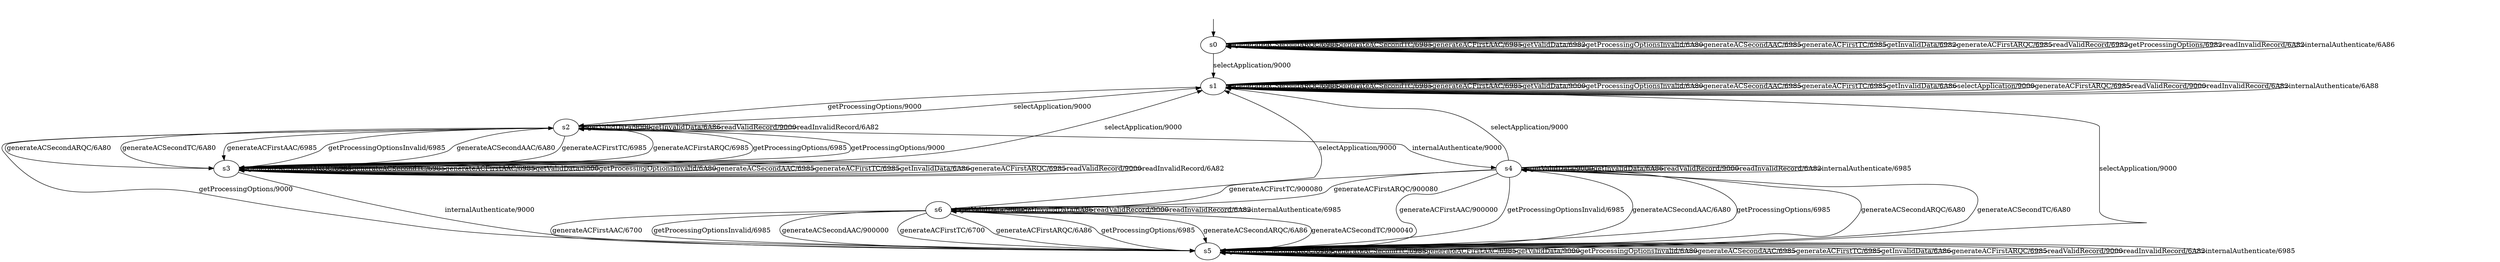 digraph h0 {
s0 [label="s0"];
s1 [label="s1"];
s2 [label="s2"];
s3 [label="s3"];
s4 [label="s4"];
s5 [label="s5"];
s6 [label="s6"];
s0 -> s0 [label="generateACSecondARQC/6985"];
s0 -> s0 [label="generateACSecondTC/6985"];
s0 -> s0 [label="generateACFirstAAC/6985"];
s0 -> s0 [label="getValidData/6982"];
s0 -> s0 [label="getProcessingOptionsInvalid/6A80"];
s0 -> s0 [label="generateACSecondAAC/6985"];
s0 -> s0 [label="generateACFirstTC/6985"];
s0 -> s0 [label="getInvalidData/6982"];
s0 -> s1 [label="selectApplication/9000"];
s0 -> s0 [label="generateACFirstARQC/6985"];
s0 -> s0 [label="readValidRecord/6982"];
s0 -> s0 [label="getProcessingOptions/6982"];
s0 -> s0 [label="readInvalidRecord/6A82"];
s0 -> s0 [label="internalAuthenticate/6A86"];
s1 -> s1 [label="generateACSecondARQC/6985"];
s1 -> s1 [label="generateACSecondTC/6985"];
s1 -> s1 [label="generateACFirstAAC/6985"];
s1 -> s1 [label="getValidData/9000"];
s1 -> s1 [label="getProcessingOptionsInvalid/6A80"];
s1 -> s1 [label="generateACSecondAAC/6985"];
s1 -> s1 [label="generateACFirstTC/6985"];
s1 -> s1 [label="getInvalidData/6A86"];
s1 -> s1 [label="selectApplication/9000"];
s1 -> s1 [label="generateACFirstARQC/6985"];
s1 -> s1 [label="readValidRecord/9000"];
s1 -> s2 [label="getProcessingOptions/9000"];
s1 -> s1 [label="readInvalidRecord/6A82"];
s1 -> s1 [label="internalAuthenticate/6A88"];
s2 -> s3 [label="generateACSecondARQC/6A80"];
s2 -> s3 [label="generateACSecondTC/6A80"];
s2 -> s3 [label="generateACFirstAAC/6985"];
s2 -> s2 [label="getValidData/9000"];
s2 -> s3 [label="getProcessingOptionsInvalid/6985"];
s2 -> s3 [label="generateACSecondAAC/6A80"];
s2 -> s3 [label="generateACFirstTC/6985"];
s2 -> s2 [label="getInvalidData/6A86"];
s2 -> s1 [label="selectApplication/9000"];
s2 -> s3 [label="generateACFirstARQC/6985"];
s2 -> s2 [label="readValidRecord/9000"];
s2 -> s3 [label="getProcessingOptions/6985"];
s2 -> s2 [label="readInvalidRecord/6A82"];
s2 -> s4 [label="internalAuthenticate/9000"];
s3 -> s3 [label="generateACSecondARQC/6985"];
s3 -> s3 [label="generateACSecondTC/6985"];
s3 -> s3 [label="generateACFirstAAC/6985"];
s3 -> s3 [label="getValidData/9000"];
s3 -> s3 [label="getProcessingOptionsInvalid/6A80"];
s3 -> s3 [label="generateACSecondAAC/6985"];
s3 -> s3 [label="generateACFirstTC/6985"];
s3 -> s3 [label="getInvalidData/6A86"];
s3 -> s1 [label="selectApplication/9000"];
s3 -> s3 [label="generateACFirstARQC/6985"];
s3 -> s3 [label="readValidRecord/9000"];
s3 -> s2 [label="getProcessingOptions/9000"];
s3 -> s3 [label="readInvalidRecord/6A82"];
s3 -> s5 [label="internalAuthenticate/9000"];
s4 -> s5 [label="generateACSecondARQC/6A80"];
s4 -> s5 [label="generateACSecondTC/6A80"];
s4 -> s5 [label="generateACFirstAAC/900000"];
s4 -> s4 [label="getValidData/9000"];
s4 -> s5 [label="getProcessingOptionsInvalid/6985"];
s4 -> s5 [label="generateACSecondAAC/6A80"];
s4 -> s6 [label="generateACFirstTC/900080"];
s4 -> s4 [label="getInvalidData/6A86"];
s4 -> s1 [label="selectApplication/9000"];
s4 -> s6 [label="generateACFirstARQC/900080"];
s4 -> s4 [label="readValidRecord/9000"];
s4 -> s5 [label="getProcessingOptions/6985"];
s4 -> s4 [label="readInvalidRecord/6A82"];
s4 -> s4 [label="internalAuthenticate/6985"];
s5 -> s5 [label="generateACSecondARQC/6985"];
s5 -> s5 [label="generateACSecondTC/6985"];
s5 -> s5 [label="generateACFirstAAC/6985"];
s5 -> s5 [label="getValidData/9000"];
s5 -> s5 [label="getProcessingOptionsInvalid/6A80"];
s5 -> s5 [label="generateACSecondAAC/6985"];
s5 -> s5 [label="generateACFirstTC/6985"];
s5 -> s5 [label="getInvalidData/6A86"];
s5 -> s1 [label="selectApplication/9000"];
s5 -> s5 [label="generateACFirstARQC/6985"];
s5 -> s5 [label="readValidRecord/9000"];
s5 -> s2 [label="getProcessingOptions/9000"];
s5 -> s5 [label="readInvalidRecord/6A82"];
s5 -> s5 [label="internalAuthenticate/6985"];
s6 -> s5 [label="generateACSecondARQC/6A86"];
s6 -> s5 [label="generateACSecondTC/900040"];
s6 -> s5 [label="generateACFirstAAC/6700"];
s6 -> s6 [label="getValidData/9000"];
s6 -> s5 [label="getProcessingOptionsInvalid/6985"];
s6 -> s5 [label="generateACSecondAAC/900000"];
s6 -> s5 [label="generateACFirstTC/6700"];
s6 -> s6 [label="getInvalidData/6A86"];
s6 -> s1 [label="selectApplication/9000"];
s6 -> s5 [label="generateACFirstARQC/6A86"];
s6 -> s6 [label="readValidRecord/9000"];
s6 -> s5 [label="getProcessingOptions/6985"];
s6 -> s6 [label="readInvalidRecord/6A82"];
s6 -> s6 [label="internalAuthenticate/6985"];
__start0 [shape=none, label=""];
__start0 -> s0 [label=""];
}
